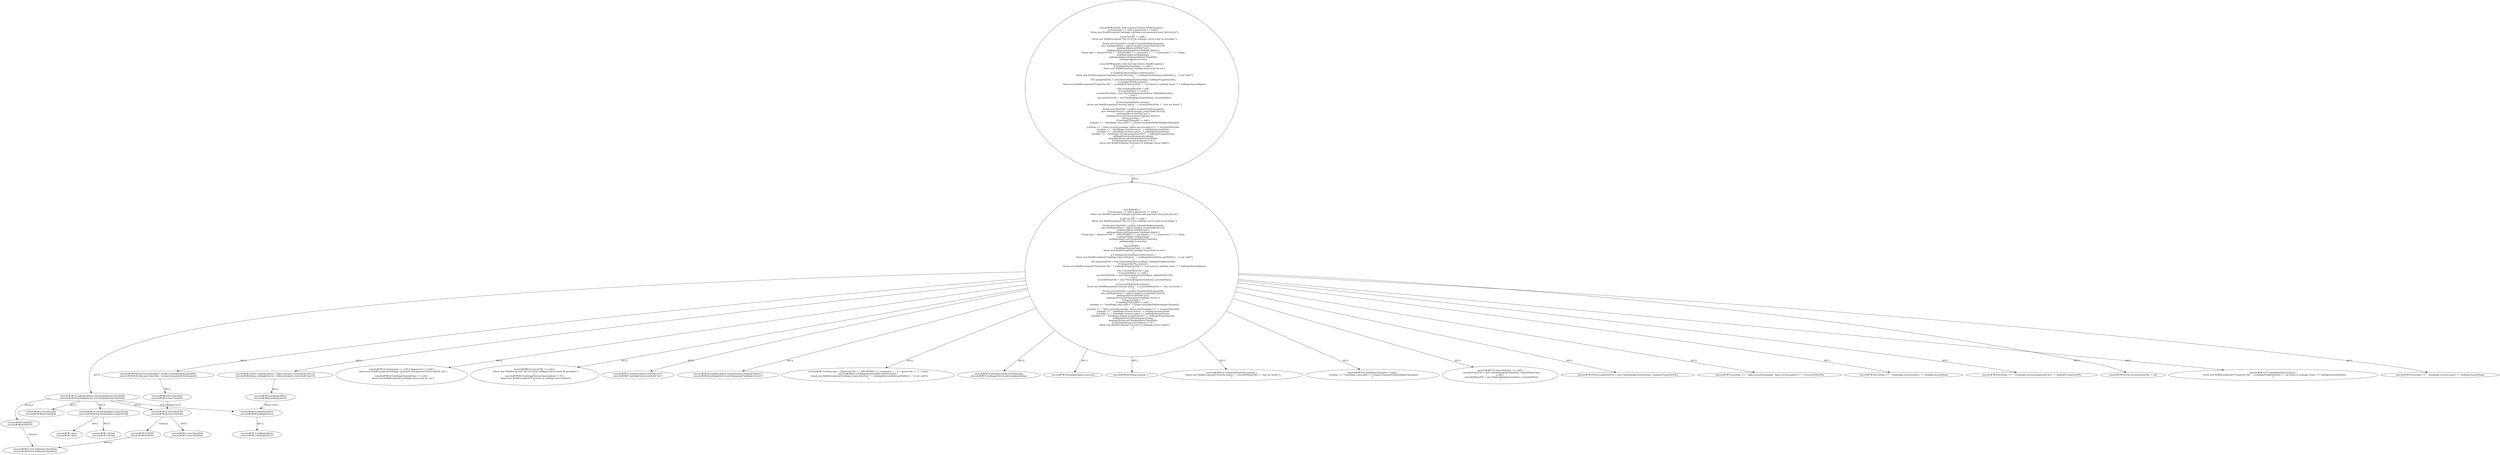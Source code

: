digraph "Pattern" {
0 [label="execute#?#15:INSERT
execute#?#38:INSERT" shape=ellipse]
1 [label="execute#?#15:weblogicAdmin.setClasspath(execClassPath)
execute#?#38:weblogicServer.setClasspath(execClassPath)" shape=ellipse]
2 [label="execute#?#2:\{
    if ((username == null) || (password == null)) \{
        throw new BuildException(\"weblogic username and password must both be set\");
    \}
    if (serverURL == null) \{
        throw new BuildException(\"The url of the weblogic server must be provided.\");
    \}
    String execClassPath = project.translatePath(classpath);
    Java weblogicAdmin = ((Java) (project.createTask(\"java\")));
    weblogicAdmin.setFork(\"yes\");
    weblogicAdmin.setClassname(\"weblogic.Admin\");
    String args = (((((serverURL + \" SHUTDOWN \") + username) + \" \") + password) + \" \") + delay;
    weblogicAdmin.setArgs(args);
    weblogicAdmin.setClasspath(execClassPath);
    weblogicAdmin.execute();
\}
execute#?#2:\{
    if (weblogicSystemHome == null) \{
        throw new BuildException(\"weblogic home must be set\");
    \}
    if (!weblogicSystemHome.isDirectory()) \{
        throw new BuildException((\"weblogic home directory \" + weblogicSystemHome.getPath()) + \" is not valid\");
    \}
    File propertiesFile = new File(weblogicSystemHome, weblogicPropertiesFile);
    if (!propertiesFile.exists()) \{
        throw new BuildException(((\"Properties file \" + weblogicPropertiesFile) + \" not found in weblogic home \") + weblogicSystemHome);
    \}
    File securityPolicyFile = null;
    if (securityPolicy == null) \{
        securityPolicyFile = new File(weblogicSystemHome, defaultPolicyFile);
    \} else \{
        securityPolicyFile = new File(weblogicSystemHome, securityPolicy);
    \}
    if (!securityPolicyFile.exists()) \{
        throw new BuildException((\"Security policy \" + securityPolicyFile) + \" was not found.\");
    \}
    String execClassPath = project.translatePath(classpath);
    Java weblogicServer = ((Java) (project.createTask(\"java\")));
    weblogicServer.setFork(\"yes\");
    weblogicServer.setClassname(\"weblogic.Server\");
    String jvmArgs = \"\";
    if (weblogicClasspath != null) \{
        jvmArgs += \"-Dweblogic.class.path=\" + project.translatePath(weblogicClasspath);
    \}
    jvmArgs += \" -Djava.security.manager -Djava.security.policy==\" + securityPolicyFile;
    jvmArgs += \" -Dweblogic.system.home=\" + weblogicSystemHome;
    jvmArgs += \" -Dweblogic.system.name=\" + weblogicSystemName;
    jvmArgs += \" -Dweblogic.system.propertiesFile=\" + weblogicPropertiesFile;
    weblogicServer.setJvmargs(jvmArgs);
    weblogicServer.setClasspath(execClassPath);
    if (weblogicServer.executeJava() != 0) \{
        throw new BuildException(\"Execution of weblogic server failed\");
    \}
\}" shape=ellipse]
3 [label="execute#?#2:public void execute() throws BuildException \{
    if ((username == null) || (password == null)) \{
        throw new BuildException(\"weblogic username and password must both be set\");
    \}
    if (serverURL == null) \{
        throw new BuildException(\"The url of the weblogic server must be provided.\");
    \}
    String execClassPath = project.translatePath(classpath);
    Java weblogicAdmin = ((Java) (project.createTask(\"java\")));
    weblogicAdmin.setFork(\"yes\");
    weblogicAdmin.setClassname(\"weblogic.Admin\");
    String args = (((((serverURL + \" SHUTDOWN \") + username) + \" \") + password) + \" \") + delay;
    weblogicAdmin.setArgs(args);
    weblogicAdmin.setClasspath(execClassPath);
    weblogicAdmin.execute();
\}
execute#?#2:public void execute() throws BuildException \{
    if (weblogicSystemHome == null) \{
        throw new BuildException(\"weblogic home must be set\");
    \}
    if (!weblogicSystemHome.isDirectory()) \{
        throw new BuildException((\"weblogic home directory \" + weblogicSystemHome.getPath()) + \" is not valid\");
    \}
    File propertiesFile = new File(weblogicSystemHome, weblogicPropertiesFile);
    if (!propertiesFile.exists()) \{
        throw new BuildException(((\"Properties file \" + weblogicPropertiesFile) + \" not found in weblogic home \") + weblogicSystemHome);
    \}
    File securityPolicyFile = null;
    if (securityPolicy == null) \{
        securityPolicyFile = new File(weblogicSystemHome, defaultPolicyFile);
    \} else \{
        securityPolicyFile = new File(weblogicSystemHome, securityPolicy);
    \}
    if (!securityPolicyFile.exists()) \{
        throw new BuildException((\"Security policy \" + securityPolicyFile) + \" was not found.\");
    \}
    String execClassPath = project.translatePath(classpath);
    Java weblogicServer = ((Java) (project.createTask(\"java\")));
    weblogicServer.setFork(\"yes\");
    weblogicServer.setClassname(\"weblogic.Server\");
    String jvmArgs = \"\";
    if (weblogicClasspath != null) \{
        jvmArgs += \"-Dweblogic.class.path=\" + project.translatePath(weblogicClasspath);
    \}
    jvmArgs += \" -Djava.security.manager -Djava.security.policy==\" + securityPolicyFile;
    jvmArgs += \" -Dweblogic.system.home=\" + weblogicSystemHome;
    jvmArgs += \" -Dweblogic.system.name=\" + weblogicSystemName;
    jvmArgs += \" -Dweblogic.system.propertiesFile=\" + weblogicPropertiesFile;
    weblogicServer.setJvmargs(jvmArgs);
    weblogicServer.setClasspath(execClassPath);
    if (weblogicServer.executeJava() != 0) \{
        throw new BuildException(\"Execution of weblogic server failed\");
    \}
\}" shape=ellipse]
4 [label="execute#?#3:if ((username == null) || (password == null)) \{
    throw new BuildException(\"weblogic username and password must both be set\");
\}
execute#?#3:if (weblogicSystemHome == null) \{
    throw new BuildException(\"weblogic home must be set\");
\}" shape=ellipse]
5 [label="execute#?#6:if (serverURL == null) \{
    throw new BuildException(\"The url of the weblogic server must be provided.\");
\}
execute#?#39:if (weblogicServer.executeJava() != 0) \{
    throw new BuildException(\"Execution of weblogic server failed\");
\}" shape=ellipse]
6 [label="execute#?#9:String execClassPath = project.translatePath(classpath)
execute#?#25:String execClassPath = project.translatePath(classpath)" shape=ellipse]
7 [label="execute#?#10:Java weblogicAdmin = ((Java) (project.createTask(\"java\")))
execute#?#26:Java weblogicServer = ((Java) (project.createTask(\"java\")))" shape=ellipse]
8 [label="execute#?#11:weblogicAdmin.setFork(\"yes\")
execute#?#27:weblogicServer.setFork(\"yes\")" shape=ellipse]
9 [label="execute#?#12:weblogicAdmin.setClassname(\"weblogic.Admin\")
execute#?#28:weblogicServer.setClassname(\"weblogic.Server\")" shape=ellipse]
10 [label="execute#?#13:String args = (((((serverURL + \" SHUTDOWN \") + username) + \" \") + password) + \" \") + delay
execute#?#6:if (!weblogicSystemHome.isDirectory()) \{
    throw new BuildException((\"weblogic home directory \" + weblogicSystemHome.getPath()) + \" is not valid\");
\}" shape=ellipse]
11 [label="execute#?#14:weblogicAdmin.setArgs(args)
execute#?#37:weblogicServer.setJvmargs(jvmArgs)" shape=ellipse]
12 [label="execute#?#16:weblogicAdmin.execute()" shape=ellipse]
13 [label="execute#?#15:setClasspath
execute#?#38:setClasspath" shape=ellipse]
14 [label="execute#?#15:weblogicAdmin
execute#?#38:weblogicServer" shape=ellipse]
15 [label="execute#?#10:weblogicAdmin
execute#?#26:weblogicServer" shape=ellipse]
16 [label="execute#?#-1:weblogicAdmin
execute#?#-1:weblogicServer" shape=ellipse]
17 [label="execute#?#15:setClasspath(java.lang.String)
execute#?#38:setClasspath(java.lang.String)" shape=ellipse]
18 [label="execute#?#-1:Java
execute#?#-1:Java" shape=ellipse]
19 [label="execute#?#-1:String
execute#?#-1:String" shape=ellipse]
20 [label="execute#?#15:execClassPath
execute#?#38:execClassPath" shape=ellipse]
21 [label="execute#?#9:execClassPath
execute#?#25:execClassPath" shape=ellipse]
22 [label="execute#?#-1:execClassPath
execute#?#-1:execClassPath" shape=ellipse]
23 [label="execute#?#15:MOVE
execute#?#38:MOVE" shape=ellipse]
24 [label="execute#?#15:new Path(execClassPath)
execute#?#38:new Path(execClassPath)" shape=ellipse]
25 [label="execute#?#29:String jvmArgs = \"\"" shape=ellipse]
26 [label="execute#?#22:if (!securityPolicyFile.exists()) \{
    throw new BuildException((\"Security policy \" + securityPolicyFile) + \" was not found.\");
\}" shape=ellipse]
27 [label="execute#?#30:if (weblogicClasspath != null) \{
    jvmArgs += \"-Dweblogic.class.path=\" + project.translatePath(weblogicClasspath);
\}" shape=ellipse]
28 [label="execute#?#17:if (securityPolicy == null) \{
    securityPolicyFile = new File(weblogicSystemHome, defaultPolicyFile);
\} else \{
    securityPolicyFile = new File(weblogicSystemHome, securityPolicy);
\}" shape=ellipse]
29 [label="execute#?#10:File propertiesFile = new File(weblogicSystemHome, weblogicPropertiesFile)" shape=ellipse]
30 [label="execute#?#33:jvmArgs += \" -Djava.security.manager -Djava.security.policy==\" + securityPolicyFile" shape=ellipse]
31 [label="execute#?#34:jvmArgs += \" -Dweblogic.system.home=\" + weblogicSystemHome" shape=ellipse]
32 [label="execute#?#36:jvmArgs += \" -Dweblogic.system.propertiesFile=\" + weblogicPropertiesFile" shape=ellipse]
33 [label="execute#?#16:File securityPolicyFile = null" shape=ellipse]
34 [label="execute#?#11:if (!propertiesFile.exists()) \{
    throw new BuildException(((\"Properties file \" + weblogicPropertiesFile) + \" not found in weblogic home \") + weblogicSystemHome);
\}" shape=ellipse]
35 [label="execute#?#35:jvmArgs += \" -Dweblogic.system.name=\" + weblogicSystemName" shape=ellipse]
0 -> 24 [label="Action:2"];
1 -> 0 [label="Action:2"];
1 -> 13 [label="AST:2"];
1 -> 14 [label="AST:2"];
1 -> 17 [label="AST:2"];
1 -> 20 [label="AST:2"];
2 -> 1 [label="AST:2"];
2 -> 4 [label="AST:2"];
2 -> 5 [label="AST:2"];
2 -> 6 [label="AST:2"];
2 -> 7 [label="AST:2"];
2 -> 8 [label="AST:2"];
2 -> 9 [label="AST:2"];
2 -> 10 [label="AST:2"];
2 -> 11 [label="AST:2"];
2 -> 12 [label="AST:1"];
2 -> 25 [label="AST:1"];
2 -> 26 [label="AST:1"];
2 -> 27 [label="AST:1"];
2 -> 28 [label="AST:1"];
2 -> 29 [label="AST:1"];
2 -> 30 [label="AST:1"];
2 -> 31 [label="AST:1"];
2 -> 32 [label="AST:1"];
2 -> 33 [label="AST:1"];
2 -> 34 [label="AST:1"];
2 -> 35 [label="AST:1"];
3 -> 2 [label="AST:2"];
6 -> 21 [label="AST:2"];
7 -> 15 [label="AST:2"];
14 -> 16 [label="AST:2"];
15 -> 14 [label="Define Use:2"];
17 -> 18 [label="AST:2"];
17 -> 19 [label="AST:2"];
20 -> 22 [label="AST:2"];
20 -> 23 [label="Action:2"];
21 -> 20 [label="Define Use:2"];
23 -> 24 [label="Action:2"];
}